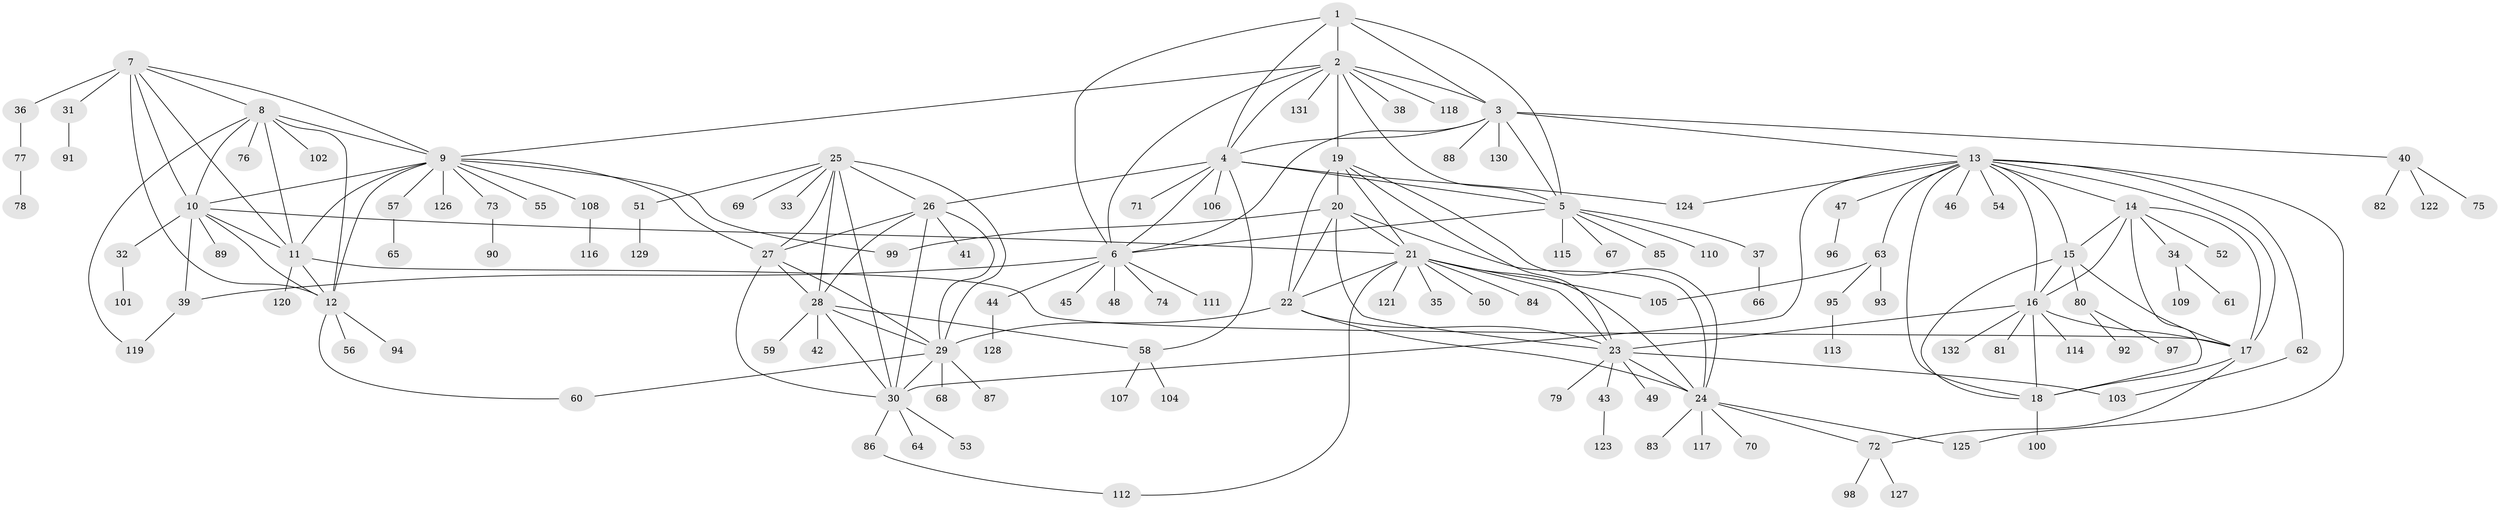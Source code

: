 // coarse degree distribution, {5: 0.02531645569620253, 6: 0.02531645569620253, 7: 0.012658227848101266, 4: 0.02531645569620253, 9: 0.02531645569620253, 10: 0.012658227848101266, 8: 0.012658227848101266, 1: 0.7721518987341772, 2: 0.05063291139240506, 13: 0.02531645569620253, 20: 0.012658227848101266}
// Generated by graph-tools (version 1.1) at 2025/58/03/04/25 21:58:39]
// undirected, 132 vertices, 198 edges
graph export_dot {
graph [start="1"]
  node [color=gray90,style=filled];
  1;
  2;
  3;
  4;
  5;
  6;
  7;
  8;
  9;
  10;
  11;
  12;
  13;
  14;
  15;
  16;
  17;
  18;
  19;
  20;
  21;
  22;
  23;
  24;
  25;
  26;
  27;
  28;
  29;
  30;
  31;
  32;
  33;
  34;
  35;
  36;
  37;
  38;
  39;
  40;
  41;
  42;
  43;
  44;
  45;
  46;
  47;
  48;
  49;
  50;
  51;
  52;
  53;
  54;
  55;
  56;
  57;
  58;
  59;
  60;
  61;
  62;
  63;
  64;
  65;
  66;
  67;
  68;
  69;
  70;
  71;
  72;
  73;
  74;
  75;
  76;
  77;
  78;
  79;
  80;
  81;
  82;
  83;
  84;
  85;
  86;
  87;
  88;
  89;
  90;
  91;
  92;
  93;
  94;
  95;
  96;
  97;
  98;
  99;
  100;
  101;
  102;
  103;
  104;
  105;
  106;
  107;
  108;
  109;
  110;
  111;
  112;
  113;
  114;
  115;
  116;
  117;
  118;
  119;
  120;
  121;
  122;
  123;
  124;
  125;
  126;
  127;
  128;
  129;
  130;
  131;
  132;
  1 -- 2;
  1 -- 3;
  1 -- 4;
  1 -- 5;
  1 -- 6;
  2 -- 3;
  2 -- 4;
  2 -- 5;
  2 -- 6;
  2 -- 9;
  2 -- 19;
  2 -- 38;
  2 -- 118;
  2 -- 131;
  3 -- 4;
  3 -- 5;
  3 -- 6;
  3 -- 13;
  3 -- 40;
  3 -- 88;
  3 -- 130;
  4 -- 5;
  4 -- 6;
  4 -- 26;
  4 -- 58;
  4 -- 71;
  4 -- 106;
  4 -- 124;
  5 -- 6;
  5 -- 37;
  5 -- 67;
  5 -- 85;
  5 -- 110;
  5 -- 115;
  6 -- 39;
  6 -- 44;
  6 -- 45;
  6 -- 48;
  6 -- 74;
  6 -- 111;
  7 -- 8;
  7 -- 9;
  7 -- 10;
  7 -- 11;
  7 -- 12;
  7 -- 31;
  7 -- 36;
  8 -- 9;
  8 -- 10;
  8 -- 11;
  8 -- 12;
  8 -- 76;
  8 -- 102;
  8 -- 119;
  9 -- 10;
  9 -- 11;
  9 -- 12;
  9 -- 27;
  9 -- 55;
  9 -- 57;
  9 -- 73;
  9 -- 99;
  9 -- 108;
  9 -- 126;
  10 -- 11;
  10 -- 12;
  10 -- 21;
  10 -- 32;
  10 -- 39;
  10 -- 89;
  11 -- 12;
  11 -- 17;
  11 -- 120;
  12 -- 56;
  12 -- 60;
  12 -- 94;
  13 -- 14;
  13 -- 15;
  13 -- 16;
  13 -- 17;
  13 -- 18;
  13 -- 30;
  13 -- 46;
  13 -- 47;
  13 -- 54;
  13 -- 62;
  13 -- 63;
  13 -- 124;
  13 -- 125;
  14 -- 15;
  14 -- 16;
  14 -- 17;
  14 -- 18;
  14 -- 34;
  14 -- 52;
  15 -- 16;
  15 -- 17;
  15 -- 18;
  15 -- 80;
  16 -- 17;
  16 -- 18;
  16 -- 23;
  16 -- 81;
  16 -- 114;
  16 -- 132;
  17 -- 18;
  17 -- 72;
  18 -- 100;
  19 -- 20;
  19 -- 21;
  19 -- 22;
  19 -- 23;
  19 -- 24;
  20 -- 21;
  20 -- 22;
  20 -- 23;
  20 -- 24;
  20 -- 99;
  21 -- 22;
  21 -- 23;
  21 -- 24;
  21 -- 35;
  21 -- 50;
  21 -- 84;
  21 -- 105;
  21 -- 112;
  21 -- 121;
  22 -- 23;
  22 -- 24;
  22 -- 29;
  23 -- 24;
  23 -- 43;
  23 -- 49;
  23 -- 79;
  23 -- 103;
  24 -- 70;
  24 -- 72;
  24 -- 83;
  24 -- 117;
  24 -- 125;
  25 -- 26;
  25 -- 27;
  25 -- 28;
  25 -- 29;
  25 -- 30;
  25 -- 33;
  25 -- 51;
  25 -- 69;
  26 -- 27;
  26 -- 28;
  26 -- 29;
  26 -- 30;
  26 -- 41;
  27 -- 28;
  27 -- 29;
  27 -- 30;
  28 -- 29;
  28 -- 30;
  28 -- 42;
  28 -- 58;
  28 -- 59;
  29 -- 30;
  29 -- 60;
  29 -- 68;
  29 -- 87;
  30 -- 53;
  30 -- 64;
  30 -- 86;
  31 -- 91;
  32 -- 101;
  34 -- 61;
  34 -- 109;
  36 -- 77;
  37 -- 66;
  39 -- 119;
  40 -- 75;
  40 -- 82;
  40 -- 122;
  43 -- 123;
  44 -- 128;
  47 -- 96;
  51 -- 129;
  57 -- 65;
  58 -- 104;
  58 -- 107;
  62 -- 103;
  63 -- 93;
  63 -- 95;
  63 -- 105;
  72 -- 98;
  72 -- 127;
  73 -- 90;
  77 -- 78;
  80 -- 92;
  80 -- 97;
  86 -- 112;
  95 -- 113;
  108 -- 116;
}
